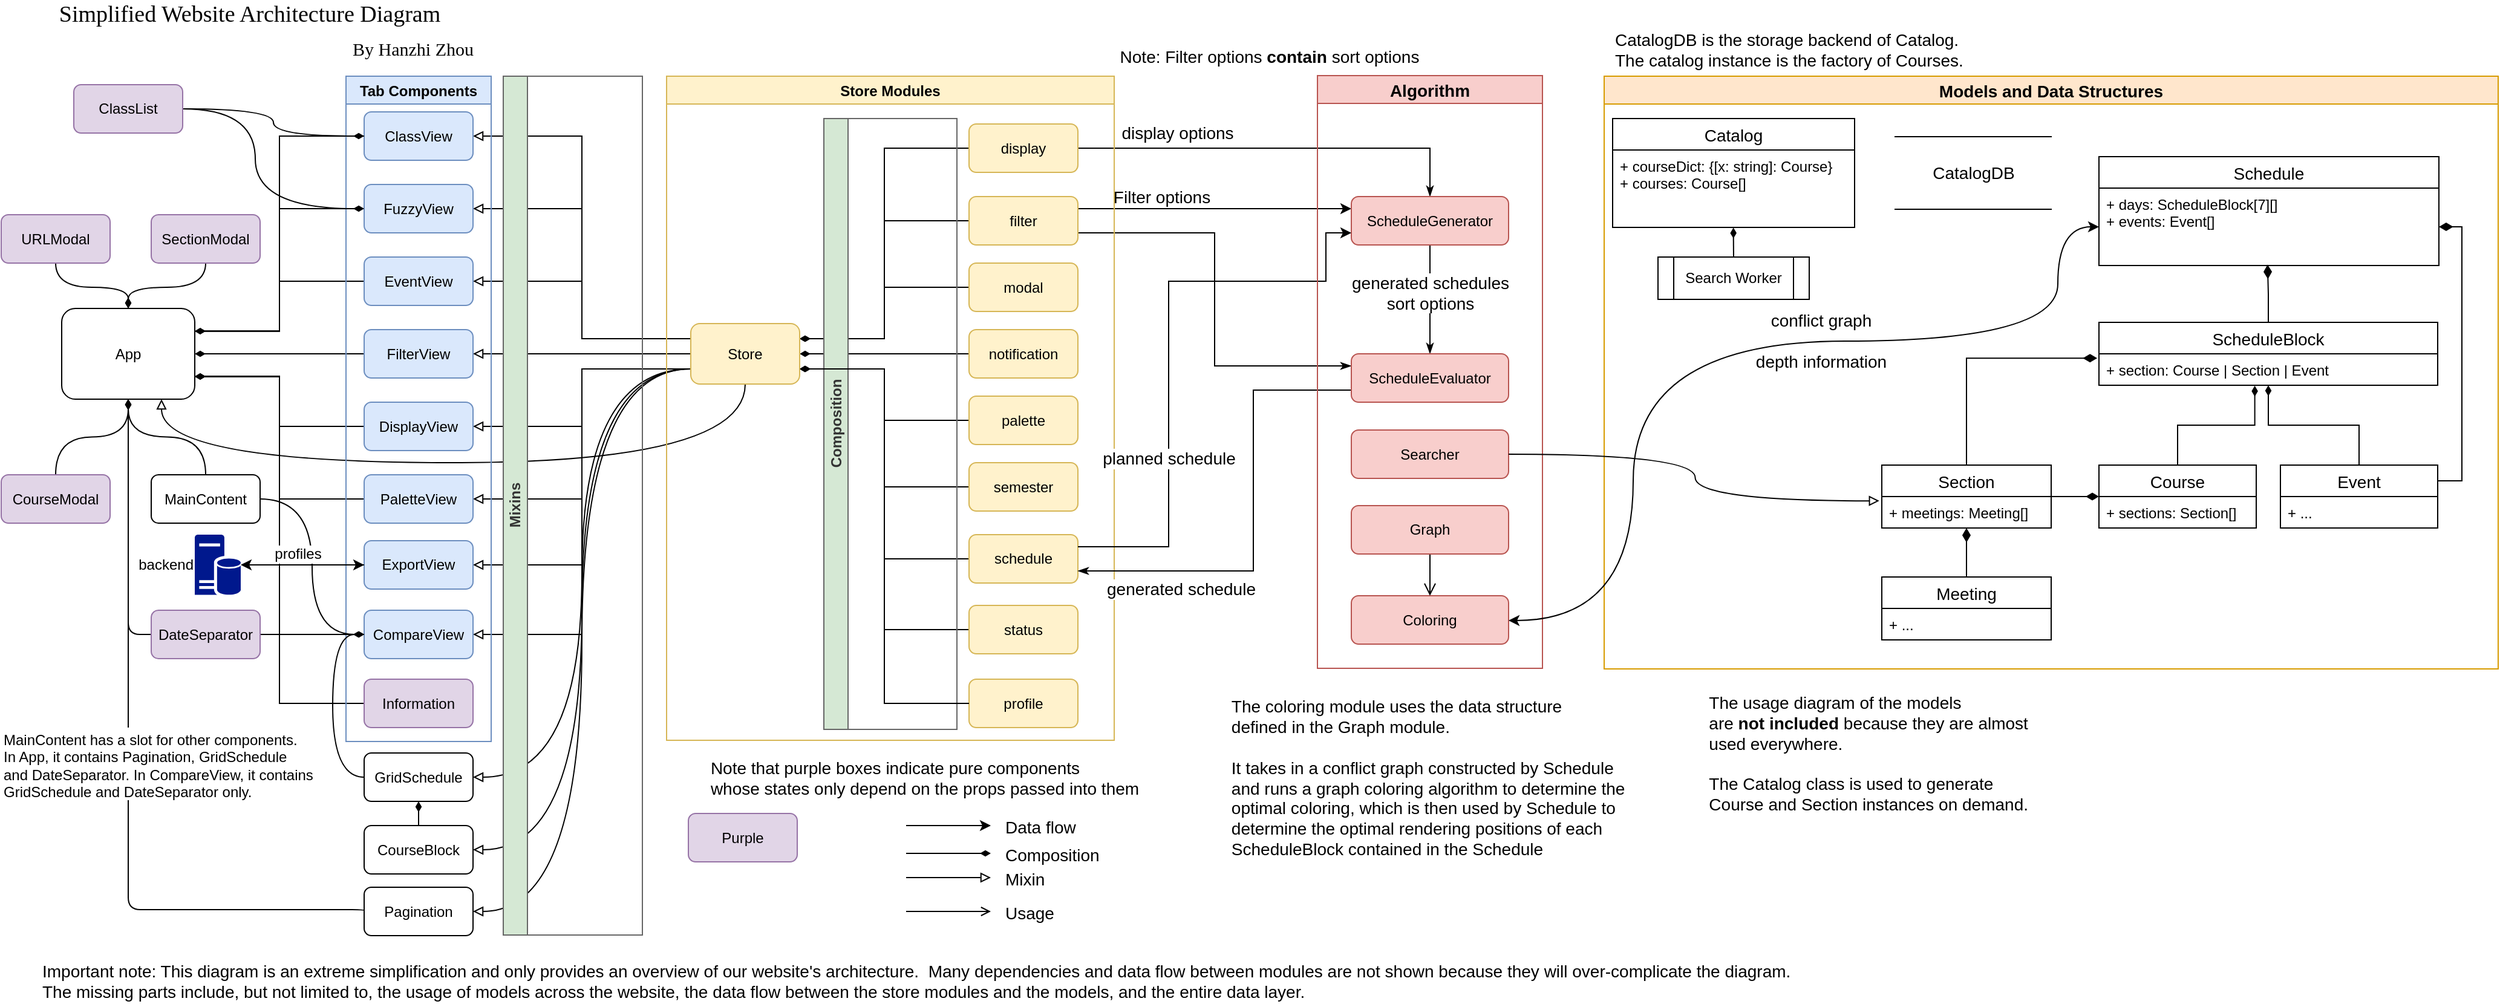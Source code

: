 <mxfile pages="1" version="11.2.1" type="github"><diagram id="ERyFU8kMDomWasQHlO6M" name="Page-1"><mxGraphModel dx="928" dy="563" grid="1" gridSize="10" guides="1" tooltips="1" connect="1" arrows="1" fold="1" page="1" pageScale="1" pageWidth="1100" pageHeight="850" math="0" shadow="0"><root><mxCell id="0"/><mxCell id="1" parent="0"/><mxCell id="Muoc5TNMA0XhnlQShsyw-18" style="edgeStyle=orthogonalEdgeStyle;rounded=1;orthogonalLoop=1;jettySize=auto;html=1;exitX=0;exitY=0.5;exitDx=0;exitDy=0;entryX=0.5;entryY=1;entryDx=0;entryDy=0;endArrow=diamondThin;endFill=1;" parent="1" source="nzDxdYiODuAXyzOCH1LF-58" target="nzDxdYiODuAXyzOCH1LF-39" edge="1"><mxGeometry relative="1" as="geometry"><Array as="points"><mxPoint x="306" y="760"/><mxPoint x="111" y="760"/></Array></mxGeometry></mxCell><mxCell id="nzDxdYiODuAXyzOCH1LF-1" style="edgeStyle=orthogonalEdgeStyle;rounded=0;orthogonalLoop=1;jettySize=auto;html=1;exitX=0;exitY=0.5;exitDx=0;exitDy=0;startArrow=none;startFill=0;endArrow=diamondThin;endFill=1;fontSize=14;entryX=1;entryY=0.75;entryDx=0;entryDy=0;" parent="1" source="nzDxdYiODuAXyzOCH1LF-52" target="nzDxdYiODuAXyzOCH1LF-20" edge="1"><mxGeometry relative="1" as="geometry"><mxPoint x="671" y="360.5" as="targetPoint"/></mxGeometry></mxCell><mxCell id="nzDxdYiODuAXyzOCH1LF-2" style="edgeStyle=orthogonalEdgeStyle;rounded=0;orthogonalLoop=1;jettySize=auto;html=1;exitX=1;exitY=0.25;exitDx=0;exitDy=0;entryX=0;entryY=0.5;entryDx=0;entryDy=0;endArrow=none;endFill=0;startArrow=diamondThin;startFill=1;" parent="1" source="nzDxdYiODuAXyzOCH1LF-20" target="nzDxdYiODuAXyzOCH1LF-31" edge="1"><mxGeometry relative="1" as="geometry"/></mxCell><mxCell id="nzDxdYiODuAXyzOCH1LF-3" style="edgeStyle=orthogonalEdgeStyle;rounded=0;orthogonalLoop=1;jettySize=auto;html=1;exitX=1;exitY=0.75;exitDx=0;exitDy=0;entryX=0;entryY=0.5;entryDx=0;entryDy=0;endArrow=none;endFill=0;startArrow=diamondThin;startFill=1;" parent="1" source="nzDxdYiODuAXyzOCH1LF-20" target="nzDxdYiODuAXyzOCH1LF-51" edge="1"><mxGeometry relative="1" as="geometry"/></mxCell><mxCell id="nzDxdYiODuAXyzOCH1LF-4" style="edgeStyle=orthogonalEdgeStyle;rounded=0;orthogonalLoop=1;jettySize=auto;html=1;exitX=1;exitY=0.75;exitDx=0;exitDy=0;entryX=0;entryY=0.5;entryDx=0;entryDy=0;endArrow=none;endFill=0;startArrow=diamondThin;startFill=1;" parent="1" source="nzDxdYiODuAXyzOCH1LF-20" target="nzDxdYiODuAXyzOCH1LF-32" edge="1"><mxGeometry relative="1" as="geometry"/></mxCell><mxCell id="nzDxdYiODuAXyzOCH1LF-5" style="edgeStyle=orthogonalEdgeStyle;rounded=0;orthogonalLoop=1;jettySize=auto;html=1;exitX=1;exitY=0.75;exitDx=0;exitDy=0;entryX=0;entryY=0.5;entryDx=0;entryDy=0;endArrow=none;endFill=0;startArrow=diamondThin;startFill=1;" parent="1" source="nzDxdYiODuAXyzOCH1LF-20" target="nzDxdYiODuAXyzOCH1LF-21" edge="1"><mxGeometry relative="1" as="geometry"/></mxCell><mxCell id="nzDxdYiODuAXyzOCH1LF-6" style="edgeStyle=orthogonalEdgeStyle;rounded=0;orthogonalLoop=1;jettySize=auto;html=1;exitX=1;exitY=0.25;exitDx=0;exitDy=0;entryX=0;entryY=0.5;entryDx=0;entryDy=0;endArrow=none;endFill=0;startArrow=diamondThin;startFill=1;" parent="1" source="nzDxdYiODuAXyzOCH1LF-20" target="nzDxdYiODuAXyzOCH1LF-28" edge="1"><mxGeometry relative="1" as="geometry"/></mxCell><mxCell id="nzDxdYiODuAXyzOCH1LF-7" style="edgeStyle=orthogonalEdgeStyle;rounded=0;orthogonalLoop=1;jettySize=auto;html=1;exitX=1;exitY=0.5;exitDx=0;exitDy=0;entryX=0;entryY=0.5;entryDx=0;entryDy=0;endArrow=none;endFill=0;startArrow=diamondThin;startFill=1;" parent="1" source="nzDxdYiODuAXyzOCH1LF-20" target="nzDxdYiODuAXyzOCH1LF-27" edge="1"><mxGeometry relative="1" as="geometry"/></mxCell><mxCell id="nzDxdYiODuAXyzOCH1LF-8" style="edgeStyle=orthogonalEdgeStyle;rounded=0;orthogonalLoop=1;jettySize=auto;html=1;exitX=1;exitY=0.25;exitDx=0;exitDy=0;entryX=0;entryY=0.5;entryDx=0;entryDy=0;endArrow=none;endFill=0;startArrow=diamondThin;startFill=1;" parent="1" source="nzDxdYiODuAXyzOCH1LF-20" target="nzDxdYiODuAXyzOCH1LF-26" edge="1"><mxGeometry relative="1" as="geometry"/></mxCell><mxCell id="nzDxdYiODuAXyzOCH1LF-9" style="edgeStyle=orthogonalEdgeStyle;rounded=0;orthogonalLoop=1;jettySize=auto;html=1;exitX=0;exitY=0.25;exitDx=0;exitDy=0;entryX=1;entryY=0.5;entryDx=0;entryDy=0;endArrow=block;endFill=0;startArrow=none;startFill=0;" parent="1" source="nzDxdYiODuAXyzOCH1LF-20" target="nzDxdYiODuAXyzOCH1LF-33" edge="1"><mxGeometry relative="1" as="geometry"/></mxCell><mxCell id="nzDxdYiODuAXyzOCH1LF-10" style="edgeStyle=orthogonalEdgeStyle;rounded=0;orthogonalLoop=1;jettySize=auto;html=1;exitX=0;exitY=0.5;exitDx=0;exitDy=0;entryX=1;entryY=0.5;entryDx=0;entryDy=0;endArrow=block;endFill=0;startArrow=none;startFill=0;" parent="1" source="nzDxdYiODuAXyzOCH1LF-20" target="nzDxdYiODuAXyzOCH1LF-41" edge="1"><mxGeometry relative="1" as="geometry"/></mxCell><mxCell id="nzDxdYiODuAXyzOCH1LF-11" style="edgeStyle=orthogonalEdgeStyle;rounded=0;orthogonalLoop=1;jettySize=auto;html=1;exitX=0;exitY=0.75;exitDx=0;exitDy=0;entryX=1;entryY=0.5;entryDx=0;entryDy=0;endArrow=block;endFill=0;startArrow=none;startFill=0;" parent="1" source="nzDxdYiODuAXyzOCH1LF-20" target="nzDxdYiODuAXyzOCH1LF-43" edge="1"><mxGeometry relative="1" as="geometry"/></mxCell><mxCell id="nzDxdYiODuAXyzOCH1LF-12" style="edgeStyle=orthogonalEdgeStyle;rounded=0;orthogonalLoop=1;jettySize=auto;html=1;exitX=0;exitY=0.75;exitDx=0;exitDy=0;entryX=1;entryY=0.5;entryDx=0;entryDy=0;endArrow=block;endFill=0;startArrow=none;startFill=0;" parent="1" source="nzDxdYiODuAXyzOCH1LF-20" target="nzDxdYiODuAXyzOCH1LF-45" edge="1"><mxGeometry relative="1" as="geometry"/></mxCell><mxCell id="nzDxdYiODuAXyzOCH1LF-13" style="edgeStyle=orthogonalEdgeStyle;rounded=0;orthogonalLoop=1;jettySize=auto;html=1;exitX=0;exitY=0.25;exitDx=0;exitDy=0;entryX=1;entryY=0.5;entryDx=0;entryDy=0;endArrow=block;endFill=0;startArrow=none;startFill=0;" parent="1" source="nzDxdYiODuAXyzOCH1LF-20" target="nzDxdYiODuAXyzOCH1LF-35" edge="1"><mxGeometry relative="1" as="geometry"/></mxCell><mxCell id="nzDxdYiODuAXyzOCH1LF-14" style="edgeStyle=orthogonalEdgeStyle;rounded=0;orthogonalLoop=1;jettySize=auto;html=1;exitX=0;exitY=0.25;exitDx=0;exitDy=0;entryX=1;entryY=0.5;entryDx=0;entryDy=0;endArrow=block;endFill=0;startArrow=none;startFill=0;" parent="1" source="nzDxdYiODuAXyzOCH1LF-20" target="nzDxdYiODuAXyzOCH1LF-37" edge="1"><mxGeometry relative="1" as="geometry"/></mxCell><mxCell id="nzDxdYiODuAXyzOCH1LF-15" style="edgeStyle=orthogonalEdgeStyle;curved=1;rounded=0;orthogonalLoop=1;jettySize=auto;html=1;exitX=0;exitY=0.75;exitDx=0;exitDy=0;startArrow=none;startFill=0;endArrow=block;endFill=0;entryX=1;entryY=0.5;entryDx=0;entryDy=0;" parent="1" source="nzDxdYiODuAXyzOCH1LF-20" target="nzDxdYiODuAXyzOCH1LF-60" edge="1"><mxGeometry relative="1" as="geometry"><mxPoint x="406" y="580.5" as="targetPoint"/></mxGeometry></mxCell><mxCell id="nzDxdYiODuAXyzOCH1LF-16" style="edgeStyle=orthogonalEdgeStyle;curved=1;rounded=0;orthogonalLoop=1;jettySize=auto;html=1;exitX=0;exitY=0.75;exitDx=0;exitDy=0;entryX=1;entryY=0.5;entryDx=0;entryDy=0;startArrow=none;startFill=0;endArrow=block;endFill=0;" parent="1" source="nzDxdYiODuAXyzOCH1LF-20" target="nzDxdYiODuAXyzOCH1LF-62" edge="1"><mxGeometry relative="1" as="geometry"><mxPoint x="398" y="640.5" as="targetPoint"/></mxGeometry></mxCell><mxCell id="nzDxdYiODuAXyzOCH1LF-17" style="edgeStyle=orthogonalEdgeStyle;curved=1;rounded=0;orthogonalLoop=1;jettySize=auto;html=1;exitX=0;exitY=0.75;exitDx=0;exitDy=0;entryX=1;entryY=0.5;entryDx=0;entryDy=0;startArrow=none;startFill=0;endArrow=block;endFill=0;" parent="1" source="nzDxdYiODuAXyzOCH1LF-20" target="nzDxdYiODuAXyzOCH1LF-58" edge="1"><mxGeometry relative="1" as="geometry"/></mxCell><mxCell id="nzDxdYiODuAXyzOCH1LF-18" style="edgeStyle=orthogonalEdgeStyle;curved=1;rounded=0;orthogonalLoop=1;jettySize=auto;html=1;exitX=0.5;exitY=1;exitDx=0;exitDy=0;entryX=0.75;entryY=1;entryDx=0;entryDy=0;startArrow=none;startFill=0;endArrow=block;endFill=0;" parent="1" source="nzDxdYiODuAXyzOCH1LF-20" target="nzDxdYiODuAXyzOCH1LF-39" edge="1"><mxGeometry relative="1" as="geometry"><Array as="points"><mxPoint x="621" y="390.5"/><mxPoint x="139" y="390.5"/></Array></mxGeometry></mxCell><mxCell id="nzDxdYiODuAXyzOCH1LF-19" style="edgeStyle=orthogonalEdgeStyle;rounded=0;orthogonalLoop=1;jettySize=auto;html=1;exitX=0;exitY=0.75;exitDx=0;exitDy=0;entryX=1;entryY=0.5;entryDx=0;entryDy=0;endArrow=block;endFill=0;" parent="1" source="nzDxdYiODuAXyzOCH1LF-20" target="nzDxdYiODuAXyzOCH1LF-49" edge="1"><mxGeometry relative="1" as="geometry"/></mxCell><mxCell id="Muoc5TNMA0XhnlQShsyw-12" style="edgeStyle=orthogonalEdgeStyle;rounded=0;orthogonalLoop=1;jettySize=auto;html=1;exitX=0;exitY=0.75;exitDx=0;exitDy=0;entryX=1;entryY=0.5;entryDx=0;entryDy=0;endArrow=block;endFill=0;" parent="1" source="nzDxdYiODuAXyzOCH1LF-20" target="Muoc5TNMA0XhnlQShsyw-10" edge="1"><mxGeometry relative="1" as="geometry"/></mxCell><mxCell id="nzDxdYiODuAXyzOCH1LF-20" value="Store" style="rounded=1;whiteSpace=wrap;html=1;fillColor=#fff2cc;strokeColor=#d6b656;" parent="1" vertex="1"><mxGeometry x="576" y="275.5" width="90" height="50" as="geometry"/></mxCell><mxCell id="nzDxdYiODuAXyzOCH1LF-21" value="palette" style="rounded=1;whiteSpace=wrap;html=1;fillColor=#fff2cc;strokeColor=#d6b656;" parent="1" vertex="1"><mxGeometry x="806" y="335.5" width="90" height="40" as="geometry"/></mxCell><mxCell id="nzDxdYiODuAXyzOCH1LF-22" style="edgeStyle=orthogonalEdgeStyle;rounded=0;orthogonalLoop=1;jettySize=auto;html=1;exitX=1;exitY=0.75;exitDx=0;exitDy=0;entryX=0;entryY=0.25;entryDx=0;entryDy=0;startArrow=none;startFill=0;endArrow=classicThin;endFill=1;fontSize=14;" parent="1" source="nzDxdYiODuAXyzOCH1LF-26" target="nzDxdYiODuAXyzOCH1LF-85" edge="1"><mxGeometry relative="1" as="geometry"/></mxCell><mxCell id="nzDxdYiODuAXyzOCH1LF-23" value="sort options" style="text;html=1;resizable=0;points=[];align=center;verticalAlign=middle;labelBackgroundColor=#ffffff;fontSize=14;" parent="nzDxdYiODuAXyzOCH1LF-22" vertex="1" connectable="0"><mxGeometry x="0.28" y="12" relative="1" as="geometry"><mxPoint x="-55" y="-134" as="offset"/></mxGeometry></mxCell><mxCell id="nzDxdYiODuAXyzOCH1LF-24" style="edgeStyle=orthogonalEdgeStyle;rounded=0;orthogonalLoop=1;jettySize=auto;html=1;exitX=1;exitY=0.25;exitDx=0;exitDy=0;entryX=0;entryY=0.25;entryDx=0;entryDy=0;" parent="1" source="nzDxdYiODuAXyzOCH1LF-26" target="nzDxdYiODuAXyzOCH1LF-71" edge="1"><mxGeometry relative="1" as="geometry"><Array as="points"><mxPoint x="1081" y="180.5"/><mxPoint x="1081" y="180.5"/></Array></mxGeometry></mxCell><mxCell id="nzDxdYiODuAXyzOCH1LF-25" value="Filter options" style="text;html=1;resizable=0;points=[];align=center;verticalAlign=middle;labelBackgroundColor=#ffffff;fontSize=14;" parent="nzDxdYiODuAXyzOCH1LF-24" vertex="1" connectable="0"><mxGeometry x="-0.214" relative="1" as="geometry"><mxPoint x="-20" y="-10" as="offset"/></mxGeometry></mxCell><mxCell id="nzDxdYiODuAXyzOCH1LF-26" value="filter" style="rounded=1;whiteSpace=wrap;html=1;fillColor=#fff2cc;strokeColor=#d6b656;" parent="1" vertex="1"><mxGeometry x="806" y="170.5" width="90" height="40" as="geometry"/></mxCell><mxCell id="nzDxdYiODuAXyzOCH1LF-27" value="notification" style="rounded=1;whiteSpace=wrap;html=1;fillColor=#fff2cc;strokeColor=#d6b656;" parent="1" vertex="1"><mxGeometry x="806" y="280.5" width="90" height="40" as="geometry"/></mxCell><mxCell id="nzDxdYiODuAXyzOCH1LF-28" value="modal" style="rounded=1;whiteSpace=wrap;html=1;fillColor=#fff2cc;strokeColor=#d6b656;" parent="1" vertex="1"><mxGeometry x="806" y="225.5" width="90" height="40" as="geometry"/></mxCell><mxCell id="nzDxdYiODuAXyzOCH1LF-29" style="edgeStyle=orthogonalEdgeStyle;rounded=0;orthogonalLoop=1;jettySize=auto;html=1;entryX=0.5;entryY=0;entryDx=0;entryDy=0;startArrow=none;startFill=0;endArrow=classicThin;endFill=1;fontSize=15;" parent="1" source="nzDxdYiODuAXyzOCH1LF-31" target="nzDxdYiODuAXyzOCH1LF-71" edge="1"><mxGeometry relative="1" as="geometry"/></mxCell><mxCell id="nzDxdYiODuAXyzOCH1LF-30" value="display options" style="text;html=1;resizable=0;points=[];align=center;verticalAlign=middle;labelBackgroundColor=#ffffff;fontSize=14;" parent="nzDxdYiODuAXyzOCH1LF-29" vertex="1" connectable="0"><mxGeometry x="0.137" y="1" relative="1" as="geometry"><mxPoint x="-106" y="-11.5" as="offset"/></mxGeometry></mxCell><mxCell id="nzDxdYiODuAXyzOCH1LF-31" value="display" style="rounded=1;whiteSpace=wrap;html=1;fillColor=#fff2cc;strokeColor=#d6b656;" parent="1" vertex="1"><mxGeometry x="806" y="110.5" width="90" height="40" as="geometry"/></mxCell><mxCell id="nzDxdYiODuAXyzOCH1LF-32" value="semester" style="rounded=1;whiteSpace=wrap;html=1;fillColor=#fff2cc;strokeColor=#d6b656;" parent="1" vertex="1"><mxGeometry x="806" y="390.5" width="90" height="40" as="geometry"/></mxCell><mxCell id="nzDxdYiODuAXyzOCH1LF-33" value="ClassView" style="rounded=1;whiteSpace=wrap;html=1;fillColor=#dae8fc;strokeColor=#6c8ebf;" parent="1" vertex="1"><mxGeometry x="306" y="100.5" width="90" height="40" as="geometry"/></mxCell><mxCell id="nzDxdYiODuAXyzOCH1LF-34" style="edgeStyle=orthogonalEdgeStyle;rounded=0;orthogonalLoop=1;jettySize=auto;html=1;exitX=0;exitY=0.5;exitDx=0;exitDy=0;entryX=1;entryY=0.25;entryDx=0;entryDy=0;endArrow=diamondThin;endFill=1;" parent="1" source="nzDxdYiODuAXyzOCH1LF-35" target="nzDxdYiODuAXyzOCH1LF-39" edge="1"><mxGeometry relative="1" as="geometry"/></mxCell><mxCell id="nzDxdYiODuAXyzOCH1LF-35" value="FuzzyView" style="rounded=1;whiteSpace=wrap;html=1;fillColor=#dae8fc;strokeColor=#6c8ebf;" parent="1" vertex="1"><mxGeometry x="306" y="160.5" width="90" height="40" as="geometry"/></mxCell><mxCell id="nzDxdYiODuAXyzOCH1LF-36" style="edgeStyle=orthogonalEdgeStyle;rounded=0;orthogonalLoop=1;jettySize=auto;html=1;exitX=0;exitY=0.5;exitDx=0;exitDy=0;entryX=1;entryY=0.25;entryDx=0;entryDy=0;endArrow=diamondThin;endFill=1;" parent="1" source="nzDxdYiODuAXyzOCH1LF-37" target="nzDxdYiODuAXyzOCH1LF-39" edge="1"><mxGeometry relative="1" as="geometry"/></mxCell><mxCell id="nzDxdYiODuAXyzOCH1LF-37" value="EventView" style="rounded=1;whiteSpace=wrap;html=1;fillColor=#dae8fc;strokeColor=#6c8ebf;" parent="1" vertex="1"><mxGeometry x="306" y="220.5" width="90" height="40" as="geometry"/></mxCell><mxCell id="nzDxdYiODuAXyzOCH1LF-38" style="edgeStyle=orthogonalEdgeStyle;rounded=0;orthogonalLoop=1;jettySize=auto;html=1;exitX=1;exitY=0.25;exitDx=0;exitDy=0;entryX=0;entryY=0.5;entryDx=0;entryDy=0;endArrow=none;endFill=0;startArrow=diamondThin;startFill=1;" parent="1" source="nzDxdYiODuAXyzOCH1LF-39" target="nzDxdYiODuAXyzOCH1LF-33" edge="1"><mxGeometry relative="1" as="geometry"><Array as="points"><mxPoint x="236" y="281.5"/><mxPoint x="236" y="120.5"/></Array></mxGeometry></mxCell><mxCell id="nzDxdYiODuAXyzOCH1LF-39" value="App" style="rounded=1;whiteSpace=wrap;html=1;" parent="1" vertex="1"><mxGeometry x="56" y="263" width="110" height="75" as="geometry"/></mxCell><mxCell id="nzDxdYiODuAXyzOCH1LF-40" style="edgeStyle=orthogonalEdgeStyle;rounded=0;orthogonalLoop=1;jettySize=auto;html=1;exitX=0;exitY=0.5;exitDx=0;exitDy=0;entryX=1;entryY=0.5;entryDx=0;entryDy=0;endArrow=diamondThin;endFill=1;" parent="1" source="nzDxdYiODuAXyzOCH1LF-41" target="nzDxdYiODuAXyzOCH1LF-39" edge="1"><mxGeometry relative="1" as="geometry"/></mxCell><mxCell id="nzDxdYiODuAXyzOCH1LF-41" value="FilterView" style="rounded=1;whiteSpace=wrap;html=1;fillColor=#dae8fc;strokeColor=#6c8ebf;" parent="1" vertex="1"><mxGeometry x="306" y="280.5" width="90" height="40" as="geometry"/></mxCell><mxCell id="nzDxdYiODuAXyzOCH1LF-42" style="edgeStyle=orthogonalEdgeStyle;rounded=0;orthogonalLoop=1;jettySize=auto;html=1;exitX=0;exitY=0.5;exitDx=0;exitDy=0;entryX=1;entryY=0.75;entryDx=0;entryDy=0;endArrow=diamondThin;endFill=1;" parent="1" source="nzDxdYiODuAXyzOCH1LF-43" target="nzDxdYiODuAXyzOCH1LF-39" edge="1"><mxGeometry relative="1" as="geometry"/></mxCell><mxCell id="nzDxdYiODuAXyzOCH1LF-43" value="DisplayView" style="rounded=1;whiteSpace=wrap;html=1;fillColor=#dae8fc;strokeColor=#6c8ebf;" parent="1" vertex="1"><mxGeometry x="306" y="340.5" width="90" height="40" as="geometry"/></mxCell><mxCell id="nzDxdYiODuAXyzOCH1LF-44" style="edgeStyle=orthogonalEdgeStyle;rounded=0;orthogonalLoop=1;jettySize=auto;html=1;exitX=0;exitY=0.5;exitDx=0;exitDy=0;endArrow=diamondThin;endFill=1;entryX=1;entryY=0.75;entryDx=0;entryDy=0;" parent="1" source="nzDxdYiODuAXyzOCH1LF-45" target="nzDxdYiODuAXyzOCH1LF-39" edge="1"><mxGeometry relative="1" as="geometry"><mxPoint x="176" y="370.5" as="targetPoint"/></mxGeometry></mxCell><mxCell id="nzDxdYiODuAXyzOCH1LF-45" value="PaletteView" style="rounded=1;whiteSpace=wrap;html=1;fillColor=#dae8fc;strokeColor=#6c8ebf;" parent="1" vertex="1"><mxGeometry x="306" y="400.5" width="90" height="40" as="geometry"/></mxCell><mxCell id="nzDxdYiODuAXyzOCH1LF-46" style="edgeStyle=orthogonalEdgeStyle;rounded=0;orthogonalLoop=1;jettySize=auto;html=1;exitX=0;exitY=0.5;exitDx=0;exitDy=0;entryX=1;entryY=0.75;entryDx=0;entryDy=0;endArrow=diamondThin;endFill=1;" parent="1" source="nzDxdYiODuAXyzOCH1LF-48" target="nzDxdYiODuAXyzOCH1LF-39" edge="1"><mxGeometry relative="1" as="geometry"/></mxCell><mxCell id="nzDxdYiODuAXyzOCH1LF-47" value="Tab Components" style="swimlane;startSize=23;fillColor=#dae8fc;strokeColor=#6c8ebf;" parent="1" vertex="1"><mxGeometry x="291" y="71" width="120" height="550" as="geometry"/></mxCell><mxCell id="nzDxdYiODuAXyzOCH1LF-48" value="Information" style="rounded=1;whiteSpace=wrap;html=1;fillColor=#e1d5e7;strokeColor=#9673a6;gradientDirection=east;" parent="nzDxdYiODuAXyzOCH1LF-47" vertex="1"><mxGeometry x="15" y="498.5" width="90" height="40" as="geometry"/></mxCell><mxCell id="nzDxdYiODuAXyzOCH1LF-49" value="ExportView" style="rounded=1;whiteSpace=wrap;html=1;fillColor=#dae8fc;strokeColor=#6c8ebf;" parent="nzDxdYiODuAXyzOCH1LF-47" vertex="1"><mxGeometry x="15" y="384" width="90" height="40" as="geometry"/></mxCell><mxCell id="Muoc5TNMA0XhnlQShsyw-10" value="CompareView" style="rounded=1;whiteSpace=wrap;html=1;fillColor=#dae8fc;strokeColor=#6c8ebf;" parent="nzDxdYiODuAXyzOCH1LF-47" vertex="1"><mxGeometry x="15" y="441.5" width="90" height="40" as="geometry"/></mxCell><mxCell id="nzDxdYiODuAXyzOCH1LF-50" value="Store Modules" style="swimlane;startSize=23;fillColor=#fff2cc;strokeColor=#d6b656;" parent="1" vertex="1"><mxGeometry x="556" y="71" width="370" height="549" as="geometry"/></mxCell><mxCell id="nzDxdYiODuAXyzOCH1LF-51" value="status" style="rounded=1;whiteSpace=wrap;html=1;fillColor=#fff2cc;strokeColor=#d6b656;" parent="nzDxdYiODuAXyzOCH1LF-50" vertex="1"><mxGeometry x="250" y="437.5" width="90" height="40" as="geometry"/></mxCell><mxCell id="nzDxdYiODuAXyzOCH1LF-52" value="schedule" style="rounded=1;whiteSpace=wrap;html=1;fillColor=#fff2cc;strokeColor=#d6b656;" parent="nzDxdYiODuAXyzOCH1LF-50" vertex="1"><mxGeometry x="250" y="379" width="90" height="40" as="geometry"/></mxCell><mxCell id="nzDxdYiODuAXyzOCH1LF-53" value="Composition" style="swimlane;html=1;horizontal=0;startSize=20;fillColor=#D5E8D4;strokeColor=#666666;fontColor=#333333;container=0;shadow=0;glass=0;noLabel=0;" parent="nzDxdYiODuAXyzOCH1LF-50" vertex="1"><mxGeometry x="130" y="35" width="110" height="505" as="geometry"/></mxCell><mxCell id="Muoc5TNMA0XhnlQShsyw-3" value="profile" style="rounded=1;whiteSpace=wrap;html=1;fillColor=#fff2cc;strokeColor=#d6b656;" parent="nzDxdYiODuAXyzOCH1LF-50" vertex="1"><mxGeometry x="250" y="498.5" width="90" height="40" as="geometry"/></mxCell><mxCell id="nzDxdYiODuAXyzOCH1LF-54" value="Mixins" style="swimlane;html=1;horizontal=0;startSize=20;fillColor=#D5E8D4;strokeColor=#666666;fontColor=#333333;container=0;shadow=0;glass=0;noLabel=0;" parent="1" vertex="1"><mxGeometry x="421" y="71" width="115" height="710" as="geometry"/></mxCell><mxCell id="nzDxdYiODuAXyzOCH1LF-55" style="rounded=0;orthogonalLoop=1;jettySize=auto;html=1;entryX=0;entryY=0.5;entryDx=0;entryDy=0;startArrow=none;startFill=0;endArrow=diamondThin;endFill=1;edgeStyle=orthogonalEdgeStyle;curved=1;" parent="1" source="nzDxdYiODuAXyzOCH1LF-56" target="nzDxdYiODuAXyzOCH1LF-33" edge="1"><mxGeometry relative="1" as="geometry"><Array as="points"><mxPoint x="231" y="98.5"/><mxPoint x="231" y="120.5"/></Array></mxGeometry></mxCell><mxCell id="nzDxdYiODuAXyzOCH1LF-125" style="edgeStyle=orthogonalEdgeStyle;rounded=0;orthogonalLoop=1;jettySize=auto;html=1;exitX=1;exitY=0.5;exitDx=0;exitDy=0;entryX=0;entryY=0.5;entryDx=0;entryDy=0;curved=1;endArrow=diamondThin;endFill=1;" parent="1" source="nzDxdYiODuAXyzOCH1LF-56" target="nzDxdYiODuAXyzOCH1LF-35" edge="1"><mxGeometry relative="1" as="geometry"><Array as="points"><mxPoint x="216" y="98.5"/><mxPoint x="216" y="180.5"/></Array></mxGeometry></mxCell><mxCell id="nzDxdYiODuAXyzOCH1LF-56" value="ClassList" style="rounded=1;whiteSpace=wrap;html=1;shadow=0;glass=0;fillColor=#e1d5e7;strokeColor=#9673a6;" parent="1" vertex="1"><mxGeometry x="66" y="78" width="90" height="40" as="geometry"/></mxCell><mxCell id="nzDxdYiODuAXyzOCH1LF-58" value="Pagination" style="rounded=1;whiteSpace=wrap;html=1;" parent="1" vertex="1"><mxGeometry x="306" y="741.5" width="90" height="40" as="geometry"/></mxCell><mxCell id="nHiB1nygXGf1CDyIcivE-1" style="edgeStyle=orthogonalEdgeStyle;rounded=0;orthogonalLoop=1;jettySize=auto;html=1;exitX=0;exitY=0.5;exitDx=0;exitDy=0;entryX=0;entryY=0.5;entryDx=0;entryDy=0;curved=1;endArrow=diamondThin;endFill=1;" parent="1" source="nzDxdYiODuAXyzOCH1LF-60" target="Muoc5TNMA0XhnlQShsyw-10" edge="1"><mxGeometry relative="1" as="geometry"><Array as="points"><mxPoint x="280" y="650"/><mxPoint x="280" y="533"/></Array></mxGeometry></mxCell><mxCell id="nzDxdYiODuAXyzOCH1LF-60" value="GridSchedule" style="rounded=1;whiteSpace=wrap;html=1;" parent="1" vertex="1"><mxGeometry x="306" y="630.5" width="90" height="40" as="geometry"/></mxCell><mxCell id="nzDxdYiODuAXyzOCH1LF-61" style="edgeStyle=orthogonalEdgeStyle;curved=1;rounded=0;orthogonalLoop=1;jettySize=auto;html=1;exitX=0.5;exitY=0;exitDx=0;exitDy=0;entryX=0.5;entryY=1;entryDx=0;entryDy=0;startArrow=none;startFill=0;endArrow=diamondThin;endFill=1;" parent="1" source="nzDxdYiODuAXyzOCH1LF-62" target="nzDxdYiODuAXyzOCH1LF-60" edge="1"><mxGeometry relative="1" as="geometry"/></mxCell><mxCell id="nzDxdYiODuAXyzOCH1LF-62" value="CourseBlock" style="rounded=1;whiteSpace=wrap;html=1;" parent="1" vertex="1"><mxGeometry x="306" y="690.5" width="90" height="40" as="geometry"/></mxCell><mxCell id="nzDxdYiODuAXyzOCH1LF-63" value="" style="edgeStyle=orthogonalEdgeStyle;curved=1;rounded=0;orthogonalLoop=1;jettySize=auto;html=1;startArrow=none;startFill=0;endArrow=diamondThin;endFill=1;" parent="1" source="nzDxdYiODuAXyzOCH1LF-64" target="nzDxdYiODuAXyzOCH1LF-39" edge="1"><mxGeometry relative="1" as="geometry"/></mxCell><mxCell id="nzDxdYiODuAXyzOCH1LF-64" value="CourseModal" style="rounded=1;whiteSpace=wrap;html=1;fillColor=#e1d5e7;strokeColor=#9673a6;" parent="1" vertex="1"><mxGeometry x="6" y="400.5" width="90" height="40" as="geometry"/></mxCell><mxCell id="nzDxdYiODuAXyzOCH1LF-65" value="" style="edgeStyle=orthogonalEdgeStyle;curved=1;rounded=0;orthogonalLoop=1;jettySize=auto;html=1;startArrow=none;startFill=0;endArrow=diamondThin;endFill=1;" parent="1" source="nzDxdYiODuAXyzOCH1LF-66" target="nzDxdYiODuAXyzOCH1LF-39" edge="1"><mxGeometry relative="1" as="geometry"/></mxCell><mxCell id="nzDxdYiODuAXyzOCH1LF-66" value="SectionModal" style="rounded=1;whiteSpace=wrap;html=1;fillColor=#e1d5e7;strokeColor=#9673a6;" parent="1" vertex="1"><mxGeometry x="130" y="185.5" width="90" height="40" as="geometry"/></mxCell><mxCell id="nzDxdYiODuAXyzOCH1LF-67" value="Purple" style="rounded=1;whiteSpace=wrap;html=1;fillColor=#e1d5e7;strokeColor=#9673a6;" parent="1" vertex="1"><mxGeometry x="574" y="680.5" width="90" height="40" as="geometry"/></mxCell><mxCell id="nzDxdYiODuAXyzOCH1LF-68" value="&lt;div style=&quot;text-align: left; font-size: 14px;&quot;&gt;&lt;span style=&quot;font-size: 14px;&quot;&gt;Note that purple boxes indicate pure components&amp;nbsp;&lt;/span&gt;&lt;/div&gt;&lt;div style=&quot;text-align: left; font-size: 14px;&quot;&gt;&lt;span style=&quot;font-size: 14px;&quot;&gt;whose states only depend on the props passed into them&lt;/span&gt;&lt;/div&gt;" style="text;html=1;resizable=0;autosize=1;align=center;verticalAlign=middle;points=[];fillColor=none;strokeColor=none;rounded=0;shadow=0;glass=0;fontSize=14;" parent="1" vertex="1"><mxGeometry x="574" y="630.5" width="390" height="40" as="geometry"/></mxCell><mxCell id="nzDxdYiODuAXyzOCH1LF-69" style="edgeStyle=orthogonalEdgeStyle;curved=1;rounded=0;orthogonalLoop=1;jettySize=auto;html=1;entryX=0.5;entryY=0;entryDx=0;entryDy=0;startArrow=none;startFill=0;endArrow=classicThin;endFill=1;fontSize=14;" parent="1" source="nzDxdYiODuAXyzOCH1LF-71" target="nzDxdYiODuAXyzOCH1LF-85" edge="1"><mxGeometry relative="1" as="geometry"/></mxCell><mxCell id="nzDxdYiODuAXyzOCH1LF-70" value="generated schedules&lt;br&gt;sort options&lt;br&gt;" style="text;html=1;resizable=0;points=[];align=center;verticalAlign=middle;labelBackgroundColor=#ffffff;fontSize=14;" parent="nzDxdYiODuAXyzOCH1LF-69" vertex="1" connectable="0"><mxGeometry x="-0.289" relative="1" as="geometry"><mxPoint y="7" as="offset"/></mxGeometry></mxCell><mxCell id="nzDxdYiODuAXyzOCH1LF-71" value="ScheduleGenerator" style="rounded=1;whiteSpace=wrap;html=1;fillColor=#f8cecc;strokeColor=#b85450;" parent="1" vertex="1"><mxGeometry x="1122" y="170.5" width="130" height="40" as="geometry"/></mxCell><mxCell id="nzDxdYiODuAXyzOCH1LF-72" style="edgeStyle=orthogonalEdgeStyle;rounded=0;orthogonalLoop=1;jettySize=auto;html=1;exitX=0;exitY=0.75;exitDx=0;exitDy=0;entryX=1;entryY=0.75;entryDx=0;entryDy=0;startArrow=none;startFill=0;endArrow=classicThin;endFill=1;fontSize=14;" parent="1" source="nzDxdYiODuAXyzOCH1LF-85" target="nzDxdYiODuAXyzOCH1LF-52" edge="1"><mxGeometry relative="1" as="geometry"><Array as="points"><mxPoint x="1041" y="330.5"/><mxPoint x="1041" y="479.5"/></Array></mxGeometry></mxCell><mxCell id="nzDxdYiODuAXyzOCH1LF-73" value="generated schedule" style="text;html=1;resizable=0;points=[];align=center;verticalAlign=middle;labelBackgroundColor=#ffffff;fontSize=14;direction=south;" parent="nzDxdYiODuAXyzOCH1LF-72" vertex="1" connectable="0"><mxGeometry x="-0.088" y="-69" relative="1" as="geometry"><mxPoint x="9" y="74.5" as="offset"/></mxGeometry></mxCell><mxCell id="nzDxdYiODuAXyzOCH1LF-74" value="Note: Filter options &lt;b&gt;contain&lt;/b&gt; sort options" style="text;html=1;resizable=0;autosize=1;align=center;verticalAlign=middle;points=[];fillColor=none;strokeColor=none;rounded=0;shadow=0;glass=0;fontSize=14;" parent="1" vertex="1"><mxGeometry x="924" y="44.5" width="260" height="20" as="geometry"/></mxCell><mxCell id="nzDxdYiODuAXyzOCH1LF-75" style="edgeStyle=orthogonalEdgeStyle;rounded=0;orthogonalLoop=1;jettySize=auto;html=1;exitX=1;exitY=0.25;exitDx=0;exitDy=0;entryX=0;entryY=0.75;entryDx=0;entryDy=0;" parent="1" source="nzDxdYiODuAXyzOCH1LF-52" target="nzDxdYiODuAXyzOCH1LF-71" edge="1"><mxGeometry relative="1" as="geometry"><Array as="points"><mxPoint x="971" y="459.5"/><mxPoint x="971" y="240.5"/><mxPoint x="1101" y="240.5"/><mxPoint x="1101" y="200.5"/></Array></mxGeometry></mxCell><mxCell id="nzDxdYiODuAXyzOCH1LF-76" value="&lt;span style=&quot;font-size: 14px;&quot;&gt;planned schedule&lt;/span&gt;" style="text;html=1;resizable=0;points=[];align=center;verticalAlign=middle;labelBackgroundColor=#ffffff;fontSize=14;" parent="nzDxdYiODuAXyzOCH1LF-75" vertex="1" connectable="0"><mxGeometry x="-0.316" relative="1" as="geometry"><mxPoint y="18" as="offset"/></mxGeometry></mxCell><mxCell id="nzDxdYiODuAXyzOCH1LF-77" value="" style="edgeStyle=orthogonalEdgeStyle;rounded=0;orthogonalLoop=1;jettySize=auto;html=1;fontSize=14;" parent="1" edge="1"><mxGeometry relative="1" as="geometry"><mxPoint x="754" y="690.5" as="sourcePoint"/><mxPoint x="824" y="690.5" as="targetPoint"/></mxGeometry></mxCell><mxCell id="nzDxdYiODuAXyzOCH1LF-78" value="Data flow" style="text;html=1;resizable=0;points=[];autosize=1;align=left;verticalAlign=top;spacingTop=-4;fontSize=14;" parent="1" vertex="1"><mxGeometry x="834" y="680.5" width="70" height="20" as="geometry"/></mxCell><mxCell id="nzDxdYiODuAXyzOCH1LF-79" value="" style="edgeStyle=orthogonalEdgeStyle;rounded=0;orthogonalLoop=1;jettySize=auto;html=1;fontSize=14;endArrow=diamondThin;endFill=1;" parent="1" edge="1"><mxGeometry relative="1" as="geometry"><mxPoint x="754" y="713.5" as="sourcePoint"/><mxPoint x="824" y="713.5" as="targetPoint"/></mxGeometry></mxCell><mxCell id="nzDxdYiODuAXyzOCH1LF-80" value="Composition" style="text;html=1;resizable=0;points=[];autosize=1;align=left;verticalAlign=top;spacingTop=-4;fontSize=14;" parent="1" vertex="1"><mxGeometry x="834" y="703.5" width="90" height="20" as="geometry"/></mxCell><mxCell id="nzDxdYiODuAXyzOCH1LF-81" value="" style="edgeStyle=orthogonalEdgeStyle;rounded=0;orthogonalLoop=1;jettySize=auto;html=1;fontSize=14;endArrow=block;endFill=0;" parent="1" edge="1"><mxGeometry relative="1" as="geometry"><mxPoint x="754" y="733.5" as="sourcePoint"/><mxPoint x="824" y="733.5" as="targetPoint"/></mxGeometry></mxCell><mxCell id="nzDxdYiODuAXyzOCH1LF-82" value="Mixin" style="text;html=1;resizable=0;points=[];autosize=1;align=left;verticalAlign=top;spacingTop=-4;fontSize=14;" parent="1" vertex="1"><mxGeometry x="834" y="723.5" width="50" height="20" as="geometry"/></mxCell><mxCell id="nzDxdYiODuAXyzOCH1LF-83" value="Algorithm" style="swimlane;fontSize=14;fillColor=#f8cecc;strokeColor=#b85450;" parent="1" vertex="1"><mxGeometry x="1094" y="70.5" width="186" height="490" as="geometry"/></mxCell><mxCell id="nzDxdYiODuAXyzOCH1LF-84" value="Coloring" style="rounded=1;whiteSpace=wrap;html=1;fillColor=#f8cecc;strokeColor=#b85450;" parent="nzDxdYiODuAXyzOCH1LF-83" vertex="1"><mxGeometry x="28" y="430" width="130" height="40" as="geometry"/></mxCell><mxCell id="nzDxdYiODuAXyzOCH1LF-85" value="ScheduleEvaluator" style="rounded=1;whiteSpace=wrap;html=1;fillColor=#f8cecc;strokeColor=#b85450;" parent="nzDxdYiODuAXyzOCH1LF-83" vertex="1"><mxGeometry x="28" y="230" width="130" height="40" as="geometry"/></mxCell><mxCell id="nzDxdYiODuAXyzOCH1LF-86" value="" style="edgeStyle=orthogonalEdgeStyle;curved=1;rounded=0;orthogonalLoop=1;jettySize=auto;html=1;endArrow=open;endFill=0;endSize=8;fontSize=14;" parent="nzDxdYiODuAXyzOCH1LF-83" source="nzDxdYiODuAXyzOCH1LF-87" target="nzDxdYiODuAXyzOCH1LF-84" edge="1"><mxGeometry relative="1" as="geometry"/></mxCell><mxCell id="nzDxdYiODuAXyzOCH1LF-87" value="Graph" style="rounded=1;whiteSpace=wrap;html=1;fillColor=#f8cecc;strokeColor=#b85450;" parent="nzDxdYiODuAXyzOCH1LF-83" vertex="1"><mxGeometry x="28" y="355.5" width="130" height="40" as="geometry"/></mxCell><mxCell id="Muoc5TNMA0XhnlQShsyw-21" value="Searcher" style="rounded=1;whiteSpace=wrap;html=1;fillColor=#f8cecc;strokeColor=#b85450;" parent="nzDxdYiODuAXyzOCH1LF-83" vertex="1"><mxGeometry x="28" y="293" width="130" height="40" as="geometry"/></mxCell><mxCell id="nHiB1nygXGf1CDyIcivE-8" style="edgeStyle=orthogonalEdgeStyle;rounded=0;orthogonalLoop=1;jettySize=auto;html=1;exitX=0.5;exitY=0;exitDx=0;exitDy=0;entryX=0.46;entryY=1.016;entryDx=0;entryDy=0;entryPerimeter=0;endArrow=diamondThin;endFill=1;fontSize=14;" parent="1" source="nzDxdYiODuAXyzOCH1LF-89" target="nzDxdYiODuAXyzOCH1LF-102" edge="1"><mxGeometry relative="1" as="geometry"/></mxCell><mxCell id="nzDxdYiODuAXyzOCH1LF-89" value="Course" style="swimlane;fontStyle=0;childLayout=stackLayout;horizontal=1;startSize=26;fillColor=none;horizontalStack=0;resizeParent=1;resizeParentMax=0;resizeLast=0;collapsible=1;marginBottom=0;fontSize=14;" parent="1" vertex="1"><mxGeometry x="1740" y="392.5" width="130" height="52" as="geometry"/></mxCell><mxCell id="nzDxdYiODuAXyzOCH1LF-90" value="+ sections: Section[] " style="text;strokeColor=none;fillColor=none;align=left;verticalAlign=top;spacingLeft=4;spacingRight=4;overflow=hidden;rotatable=0;points=[[0,0.5],[1,0.5]];portConstraint=eastwest;" parent="nzDxdYiODuAXyzOCH1LF-89" vertex="1"><mxGeometry y="26" width="130" height="26" as="geometry"/></mxCell><mxCell id="nzDxdYiODuAXyzOCH1LF-91" value="" style="edgeStyle=orthogonalEdgeStyle;rounded=0;orthogonalLoop=1;jettySize=auto;html=1;endArrow=diamondThin;endFill=1;fontSize=14;endSize=8;" parent="1" source="nzDxdYiODuAXyzOCH1LF-93" target="nzDxdYiODuAXyzOCH1LF-89" edge="1"><mxGeometry relative="1" as="geometry"/></mxCell><mxCell id="nzDxdYiODuAXyzOCH1LF-92" style="edgeStyle=orthogonalEdgeStyle;rounded=0;orthogonalLoop=1;jettySize=auto;html=1;exitX=0.5;exitY=0;exitDx=0;exitDy=0;entryX=-0.005;entryY=0.139;entryDx=0;entryDy=0;endArrow=diamondThin;endFill=1;fontSize=14;endSize=9;entryPerimeter=0;" parent="1" source="nzDxdYiODuAXyzOCH1LF-93" target="nzDxdYiODuAXyzOCH1LF-102" edge="1"><mxGeometry relative="1" as="geometry"/></mxCell><mxCell id="nzDxdYiODuAXyzOCH1LF-93" value="Section" style="swimlane;fontStyle=0;childLayout=stackLayout;horizontal=1;startSize=26;fillColor=none;horizontalStack=0;resizeParent=1;resizeParentMax=0;resizeLast=0;collapsible=1;marginBottom=0;fontSize=14;" parent="1" vertex="1"><mxGeometry x="1560.5" y="392.5" width="140" height="52" as="geometry"/></mxCell><mxCell id="nzDxdYiODuAXyzOCH1LF-94" value="+ meetings: Meeting[] " style="text;strokeColor=none;fillColor=none;align=left;verticalAlign=top;spacingLeft=4;spacingRight=4;overflow=hidden;rotatable=0;points=[[0,0.5],[1,0.5]];portConstraint=eastwest;" parent="nzDxdYiODuAXyzOCH1LF-93" vertex="1"><mxGeometry y="26" width="140" height="26" as="geometry"/></mxCell><mxCell id="nzDxdYiODuAXyzOCH1LF-95" value="" style="edgeStyle=orthogonalEdgeStyle;rounded=0;orthogonalLoop=1;jettySize=auto;html=1;endArrow=diamondThin;endFill=1;fontSize=14;endSize=9;" parent="1" source="nzDxdYiODuAXyzOCH1LF-96" target="nzDxdYiODuAXyzOCH1LF-93" edge="1"><mxGeometry relative="1" as="geometry"/></mxCell><mxCell id="nzDxdYiODuAXyzOCH1LF-96" value="Meeting" style="swimlane;fontStyle=0;childLayout=stackLayout;horizontal=1;startSize=26;fillColor=none;horizontalStack=0;resizeParent=1;resizeParentMax=0;resizeLast=0;collapsible=1;marginBottom=0;fontSize=14;" parent="1" vertex="1"><mxGeometry x="1560.5" y="485" width="140" height="52" as="geometry"/></mxCell><mxCell id="nzDxdYiODuAXyzOCH1LF-97" value="+ ... " style="text;strokeColor=none;fillColor=none;align=left;verticalAlign=top;spacingLeft=4;spacingRight=4;overflow=hidden;rotatable=0;points=[[0,0.5],[1,0.5]];portConstraint=eastwest;" parent="nzDxdYiODuAXyzOCH1LF-96" vertex="1"><mxGeometry y="26" width="140" height="26" as="geometry"/></mxCell><mxCell id="nzDxdYiODuAXyzOCH1LF-98" value="Schedule" style="swimlane;fontStyle=0;childLayout=stackLayout;horizontal=1;startSize=26;fillColor=none;horizontalStack=0;resizeParent=1;resizeParentMax=0;resizeLast=0;collapsible=1;marginBottom=0;fontSize=14;" parent="1" vertex="1"><mxGeometry x="1740" y="137.5" width="281" height="90" as="geometry"/></mxCell><mxCell id="nzDxdYiODuAXyzOCH1LF-99" value="+ days: ScheduleBlock[7][]&#10;+ events: Event[]&#10;" style="text;strokeColor=none;fillColor=none;align=left;verticalAlign=top;spacingLeft=4;spacingRight=4;overflow=hidden;rotatable=0;points=[[0,0.5],[1,0.5]];portConstraint=eastwest;" parent="nzDxdYiODuAXyzOCH1LF-98" vertex="1"><mxGeometry y="26" width="281" height="64" as="geometry"/></mxCell><mxCell id="nzDxdYiODuAXyzOCH1LF-100" style="edgeStyle=orthogonalEdgeStyle;rounded=0;orthogonalLoop=1;jettySize=auto;html=1;exitX=0.5;exitY=0;exitDx=0;exitDy=0;entryX=0.496;entryY=0.988;entryDx=0;entryDy=0;entryPerimeter=0;endArrow=diamondThin;endFill=1;fontSize=14;endSize=9;" parent="1" source="nzDxdYiODuAXyzOCH1LF-101" target="nzDxdYiODuAXyzOCH1LF-99" edge="1"><mxGeometry relative="1" as="geometry"/></mxCell><mxCell id="nzDxdYiODuAXyzOCH1LF-101" value="ScheduleBlock" style="swimlane;fontStyle=0;childLayout=stackLayout;horizontal=1;startSize=26;fillColor=none;horizontalStack=0;resizeParent=1;resizeParentMax=0;resizeLast=0;collapsible=1;marginBottom=0;fontSize=14;" parent="1" vertex="1"><mxGeometry x="1740" y="274.5" width="280" height="52" as="geometry"/></mxCell><mxCell id="nzDxdYiODuAXyzOCH1LF-102" value="+ section: Course | Section | Event " style="text;strokeColor=none;fillColor=none;align=left;verticalAlign=top;spacingLeft=4;spacingRight=4;overflow=hidden;rotatable=0;points=[[0,0.5],[1,0.5]];portConstraint=eastwest;" parent="nzDxdYiODuAXyzOCH1LF-101" vertex="1"><mxGeometry y="26" width="280" height="26" as="geometry"/></mxCell><mxCell id="nzDxdYiODuAXyzOCH1LF-103" style="edgeStyle=orthogonalEdgeStyle;rounded=0;orthogonalLoop=1;jettySize=auto;html=1;exitX=0.5;exitY=0;exitDx=0;exitDy=0;endArrow=diamondThin;endFill=1;fontSize=14;endSize=6;" parent="1" source="nzDxdYiODuAXyzOCH1LF-105" target="nzDxdYiODuAXyzOCH1LF-101" edge="1"><mxGeometry relative="1" as="geometry"/></mxCell><mxCell id="nzDxdYiODuAXyzOCH1LF-104" style="edgeStyle=orthogonalEdgeStyle;rounded=0;orthogonalLoop=1;jettySize=auto;html=1;exitX=1;exitY=0.25;exitDx=0;exitDy=0;entryX=1;entryY=0.5;entryDx=0;entryDy=0;endArrow=diamondThin;endFill=1;fontSize=14;endSize=9;" parent="1" source="nzDxdYiODuAXyzOCH1LF-105" target="nzDxdYiODuAXyzOCH1LF-99" edge="1"><mxGeometry relative="1" as="geometry"/></mxCell><mxCell id="nzDxdYiODuAXyzOCH1LF-105" value="Event" style="swimlane;fontStyle=0;childLayout=stackLayout;horizontal=1;startSize=26;fillColor=none;horizontalStack=0;resizeParent=1;resizeParentMax=0;resizeLast=0;collapsible=1;marginBottom=0;fontSize=14;" parent="1" vertex="1"><mxGeometry x="1890" y="392.5" width="130" height="52" as="geometry"/></mxCell><mxCell id="nzDxdYiODuAXyzOCH1LF-106" value="+ ... " style="text;strokeColor=none;fillColor=none;align=left;verticalAlign=top;spacingLeft=4;spacingRight=4;overflow=hidden;rotatable=0;points=[[0,0.5],[1,0.5]];portConstraint=eastwest;" parent="nzDxdYiODuAXyzOCH1LF-105" vertex="1"><mxGeometry y="26" width="130" height="26" as="geometry"/></mxCell><mxCell id="nzDxdYiODuAXyzOCH1LF-107" value="Models and Data Structures" style="swimlane;fontSize=14;fillColor=#ffe6cc;strokeColor=#d79b00;" parent="1" vertex="1"><mxGeometry x="1331" y="71" width="739" height="490" as="geometry"/></mxCell><mxCell id="Muoc5TNMA0XhnlQShsyw-19" value="CatalogDB" style="shape=partialRectangle;whiteSpace=wrap;html=1;left=0;right=0;fillColor=none;fontSize=14;" parent="nzDxdYiODuAXyzOCH1LF-107" vertex="1"><mxGeometry x="240.5" y="50" width="129" height="60" as="geometry"/></mxCell><mxCell id="Muoc5TNMA0XhnlQShsyw-27" style="edgeStyle=orthogonalEdgeStyle;curved=1;rounded=0;orthogonalLoop=1;jettySize=auto;html=1;exitX=0.5;exitY=0;exitDx=0;exitDy=0;entryX=0.499;entryY=1.003;entryDx=0;entryDy=0;entryPerimeter=0;endArrow=diamondThin;endFill=1;" parent="nzDxdYiODuAXyzOCH1LF-107" source="nzDxdYiODuAXyzOCH1LF-110" target="Muoc5TNMA0XhnlQShsyw-24" edge="1"><mxGeometry relative="1" as="geometry"/></mxCell><mxCell id="nzDxdYiODuAXyzOCH1LF-110" value="Search Worker" style="shape=process;whiteSpace=wrap;html=1;backgroundOutline=1;" parent="nzDxdYiODuAXyzOCH1LF-107" vertex="1"><mxGeometry x="44.5" y="149.5" width="125" height="35" as="geometry"/></mxCell><mxCell id="Muoc5TNMA0XhnlQShsyw-23" value="Catalog" style="swimlane;fontStyle=0;childLayout=stackLayout;horizontal=1;startSize=26;fillColor=none;horizontalStack=0;resizeParent=1;resizeParentMax=0;resizeLast=0;collapsible=1;marginBottom=0;fontSize=14;" parent="nzDxdYiODuAXyzOCH1LF-107" vertex="1"><mxGeometry x="7" y="35" width="200" height="90" as="geometry"/></mxCell><mxCell id="Muoc5TNMA0XhnlQShsyw-24" value="+ courseDict: {[x: string]: Course}&#10;+ courses: Course[]&#10;" style="text;strokeColor=none;fillColor=none;align=left;verticalAlign=top;spacingLeft=4;spacingRight=4;overflow=hidden;rotatable=0;points=[[0,0.5],[1,0.5]];portConstraint=eastwest;" parent="Muoc5TNMA0XhnlQShsyw-23" vertex="1"><mxGeometry y="26" width="200" height="64" as="geometry"/></mxCell><mxCell id="nzDxdYiODuAXyzOCH1LF-111" style="edgeStyle=orthogonalEdgeStyle;curved=1;startArrow=classic;startFill=1;" parent="1" source="nzDxdYiODuAXyzOCH1LF-99" target="nzDxdYiODuAXyzOCH1LF-84" edge="1"><mxGeometry relative="1" as="geometry"><Array as="points"><mxPoint x="1706" y="195"/><mxPoint x="1706" y="290"/><mxPoint x="1355" y="290"/><mxPoint x="1355" y="521"/></Array></mxGeometry></mxCell><mxCell id="nzDxdYiODuAXyzOCH1LF-112" value="conflict graph&lt;br&gt;&lt;br&gt;depth information&lt;br&gt;" style="text;html=1;resizable=0;points=[];align=center;verticalAlign=middle;labelBackgroundColor=none;fontSize=14;" parent="nzDxdYiODuAXyzOCH1LF-111" vertex="1" connectable="0"><mxGeometry x="-0.292" y="8" relative="1" as="geometry"><mxPoint x="-37" y="-8.5" as="offset"/></mxGeometry></mxCell><mxCell id="nzDxdYiODuAXyzOCH1LF-113" value="" style="edgeStyle=orthogonalEdgeStyle;rounded=0;orthogonalLoop=1;jettySize=auto;html=1;fontSize=14;endArrow=open;endFill=0;" parent="1" edge="1"><mxGeometry relative="1" as="geometry"><mxPoint x="754" y="761.5" as="sourcePoint"/><mxPoint x="824" y="761.5" as="targetPoint"/></mxGeometry></mxCell><mxCell id="nzDxdYiODuAXyzOCH1LF-114" value="Usage" style="text;html=1;resizable=0;points=[];autosize=1;align=left;verticalAlign=top;spacingTop=-4;fontSize=14;" parent="1" vertex="1"><mxGeometry x="834" y="751.5" width="60" height="20" as="geometry"/></mxCell><mxCell id="nzDxdYiODuAXyzOCH1LF-115" value="&lt;div style=&quot;text-align: left; font-size: 14px;&quot;&gt;The coloring module uses the data structure&amp;nbsp;&lt;/div&gt;&lt;div style=&quot;text-align: left; font-size: 14px;&quot;&gt;defined in the Graph module.&lt;/div&gt;&lt;div style=&quot;text-align: left; font-size: 14px;&quot;&gt;&lt;br style=&quot;font-size: 14px;&quot;&gt;&lt;/div&gt;&lt;div style=&quot;text-align: left; font-size: 14px;&quot;&gt;It takes in a conflict graph constructed by Schedule&amp;nbsp;&lt;/div&gt;&lt;div style=&quot;text-align: left; font-size: 14px;&quot;&gt;and&amp;nbsp;&lt;span style=&quot;font-size: 14px;&quot;&gt;runs a graph coloring algorithm to determine the&amp;nbsp;&lt;/span&gt;&lt;/div&gt;&lt;div style=&quot;text-align: left; font-size: 14px;&quot;&gt;optimal coloring, which is then used by Schedule to&lt;/div&gt;&lt;div style=&quot;text-align: left; font-size: 14px;&quot;&gt;determine the optimal rendering positions of each&amp;nbsp;&lt;/div&gt;&lt;div style=&quot;text-align: left; font-size: 14px;&quot;&gt;ScheduleBlock contained in the Schedule&lt;/div&gt;" style="text;html=1;resizable=0;autosize=1;align=center;verticalAlign=middle;points=[];fillColor=none;strokeColor=none;rounded=0;shadow=0;glass=0;fontSize=14;" parent="1" vertex="1"><mxGeometry x="1002" y="575.5" width="370" height="150" as="geometry"/></mxCell><mxCell id="nzDxdYiODuAXyzOCH1LF-116" value="&lt;div style=&quot;text-align: left; font-size: 14px;&quot;&gt;The usage diagram of the models&amp;nbsp;&lt;/div&gt;&lt;div style=&quot;text-align: left; font-size: 14px;&quot;&gt;are &lt;b style=&quot;font-size: 14px;&quot;&gt;not&amp;nbsp;&lt;/b&gt;&lt;b style=&quot;font-size: 14px;&quot;&gt;included&lt;/b&gt;&lt;span style=&quot;font-size: 14px;&quot;&gt; because they are almost&amp;nbsp;&lt;/span&gt;&lt;/div&gt;&lt;div style=&quot;text-align: left; font-size: 14px;&quot;&gt;&lt;span style=&quot;font-size: 14px;&quot;&gt;used&amp;nbsp;&lt;/span&gt;&lt;span style=&quot;font-size: 14px;&quot;&gt;everywhere.&lt;/span&gt;&lt;/div&gt;&lt;div style=&quot;text-align: left; font-size: 14px;&quot;&gt;&lt;br style=&quot;font-size: 14px;&quot;&gt;&lt;/div&gt;&lt;div style=&quot;text-align: left; font-size: 14px;&quot;&gt;The Catalog class is used to generate&amp;nbsp;&lt;/div&gt;&lt;div style=&quot;text-align: left; font-size: 14px;&quot;&gt;Course and Section instances on demand.&lt;/div&gt;" style="text;html=1;resizable=0;autosize=1;align=center;verticalAlign=middle;points=[];fillColor=none;strokeColor=none;rounded=0;shadow=0;glass=0;fontSize=14;" parent="1" vertex="1"><mxGeometry x="1401" y="575.5" width="300" height="110" as="geometry"/></mxCell><mxCell id="nzDxdYiODuAXyzOCH1LF-117" value="&lt;font face=&quot;Verdana&quot;&gt;&lt;span style=&quot;font-size: 19px&quot;&gt;Simplified Website Architecture Diagram&lt;/span&gt;&lt;/font&gt;" style="text;html=1;resizable=0;autosize=1;align=center;verticalAlign=middle;points=[];fillColor=none;strokeColor=none;rounded=0;labelBackgroundColor=none;fontSize=14;" parent="1" vertex="1"><mxGeometry x="11" y="9.5" width="400" height="20" as="geometry"/></mxCell><mxCell id="nzDxdYiODuAXyzOCH1LF-118" value="&lt;font face=&quot;Verdana&quot; style=&quot;font-size: 15px&quot;&gt;By Hanzhi Zhou&lt;/font&gt;" style="text;html=1;resizable=0;autosize=1;align=center;verticalAlign=middle;points=[];fillColor=none;strokeColor=none;rounded=0;labelBackgroundColor=none;fontSize=14;" parent="1" vertex="1"><mxGeometry x="281" y="38" width="130" height="20" as="geometry"/></mxCell><mxCell id="nzDxdYiODuAXyzOCH1LF-119" value="Important note: This diagram is an extreme simplification and only provides an overview of our website's architecture.&amp;nbsp; Many dependencies and data flow between modules are not shown because they will over-complicate the diagram. &lt;br&gt;The missing parts include, but not limited to, the usage of models across the website, the data flow between the store&amp;nbsp;modules and the models, and the entire data layer.&amp;nbsp;" style="text;resizable=0;points=[];autosize=1;align=left;verticalAlign=top;spacingTop=-4;fontSize=14;labelBorderColor=none;html=1;" parent="1" vertex="1"><mxGeometry x="38" y="799.5" width="1470" height="40" as="geometry"/></mxCell><mxCell id="nzDxdYiODuAXyzOCH1LF-120" style="edgeStyle=orthogonalEdgeStyle;rounded=0;orthogonalLoop=1;jettySize=auto;html=1;exitX=0;exitY=0.5;exitDx=0;exitDy=0;entryX=1;entryY=0.75;entryDx=0;entryDy=0;endArrow=diamondThin;endFill=1;" parent="1" source="nzDxdYiODuAXyzOCH1LF-49" target="nzDxdYiODuAXyzOCH1LF-39" edge="1"><mxGeometry relative="1" as="geometry"/></mxCell><mxCell id="Muoc5TNMA0XhnlQShsyw-2" value="" style="edgeStyle=orthogonalEdgeStyle;rounded=0;orthogonalLoop=1;jettySize=auto;html=1;endArrow=diamondThin;endFill=1;curved=1;" parent="1" source="Muoc5TNMA0XhnlQShsyw-1" target="nzDxdYiODuAXyzOCH1LF-39" edge="1"><mxGeometry relative="1" as="geometry"/></mxCell><mxCell id="Muoc5TNMA0XhnlQShsyw-1" value="URLModal" style="rounded=1;whiteSpace=wrap;html=1;fillColor=#e1d5e7;strokeColor=#9673a6;" parent="1" vertex="1"><mxGeometry x="6" y="185.5" width="90" height="40" as="geometry"/></mxCell><mxCell id="Muoc5TNMA0XhnlQShsyw-4" style="edgeStyle=orthogonalEdgeStyle;rounded=0;orthogonalLoop=1;jettySize=auto;html=1;exitX=0;exitY=0.5;exitDx=0;exitDy=0;entryX=1;entryY=0.75;entryDx=0;entryDy=0;endArrow=diamondThin;endFill=1;" parent="1" source="Muoc5TNMA0XhnlQShsyw-3" target="nzDxdYiODuAXyzOCH1LF-20" edge="1"><mxGeometry relative="1" as="geometry"/></mxCell><mxCell id="Muoc5TNMA0XhnlQShsyw-14" style="edgeStyle=orthogonalEdgeStyle;rounded=0;orthogonalLoop=1;jettySize=auto;html=1;exitX=1;exitY=0.5;exitDx=0;exitDy=0;entryX=0;entryY=0.5;entryDx=0;entryDy=0;endArrow=diamondThin;endFill=1;curved=1;" parent="1" source="Muoc5TNMA0XhnlQShsyw-5" target="Muoc5TNMA0XhnlQShsyw-10" edge="1"><mxGeometry relative="1" as="geometry"/></mxCell><mxCell id="Muoc5TNMA0XhnlQShsyw-16" style="edgeStyle=orthogonalEdgeStyle;curved=1;rounded=0;orthogonalLoop=1;jettySize=auto;html=1;exitX=0.5;exitY=0;exitDx=0;exitDy=0;endArrow=diamondThin;endFill=1;entryX=0.5;entryY=1;entryDx=0;entryDy=0;" parent="1" source="Muoc5TNMA0XhnlQShsyw-5" target="nzDxdYiODuAXyzOCH1LF-39" edge="1"><mxGeometry relative="1" as="geometry"><mxPoint x="56" y="440" as="targetPoint"/></mxGeometry></mxCell><mxCell id="Muoc5TNMA0XhnlQShsyw-5" value="MainContent" style="rounded=1;whiteSpace=wrap;html=1;" parent="1" vertex="1"><mxGeometry x="130" y="400.5" width="90" height="40" as="geometry"/></mxCell><mxCell id="nHiB1nygXGf1CDyIcivE-3" style="edgeStyle=orthogonalEdgeStyle;curved=1;rounded=0;orthogonalLoop=1;jettySize=auto;html=1;exitX=1;exitY=0.5;exitDx=0;exitDy=0;entryX=0;entryY=0.5;entryDx=0;entryDy=0;endArrow=diamondThin;endFill=1;" parent="1" source="Muoc5TNMA0XhnlQShsyw-6" target="Muoc5TNMA0XhnlQShsyw-10" edge="1"><mxGeometry relative="1" as="geometry"/></mxCell><mxCell id="nHiB1nygXGf1CDyIcivE-5" style="edgeStyle=orthogonalEdgeStyle;rounded=1;orthogonalLoop=1;jettySize=auto;html=1;exitX=0;exitY=0.5;exitDx=0;exitDy=0;entryX=0.5;entryY=1;entryDx=0;entryDy=0;endArrow=diamondThin;endFill=1;" parent="1" source="Muoc5TNMA0XhnlQShsyw-6" target="nzDxdYiODuAXyzOCH1LF-39" edge="1"><mxGeometry relative="1" as="geometry"><Array as="points"><mxPoint x="111" y="533"/></Array></mxGeometry></mxCell><mxCell id="Muoc5TNMA0XhnlQShsyw-6" value="DateSeparator" style="rounded=1;whiteSpace=wrap;html=1;fillColor=#e1d5e7;strokeColor=#9673a6;" parent="1" vertex="1"><mxGeometry x="130" y="512.5" width="90" height="40" as="geometry"/></mxCell><mxCell id="Muoc5TNMA0XhnlQShsyw-11" style="edgeStyle=orthogonalEdgeStyle;rounded=0;orthogonalLoop=1;jettySize=auto;html=1;exitX=0;exitY=0.5;exitDx=0;exitDy=0;entryX=1;entryY=0.75;entryDx=0;entryDy=0;endArrow=diamondThin;endFill=1;" parent="1" source="Muoc5TNMA0XhnlQShsyw-10" target="nzDxdYiODuAXyzOCH1LF-39" edge="1"><mxGeometry relative="1" as="geometry"/></mxCell><mxCell id="Muoc5TNMA0XhnlQShsyw-22" style="edgeStyle=orthogonalEdgeStyle;curved=1;rounded=0;orthogonalLoop=1;jettySize=auto;html=1;exitX=1;exitY=0.5;exitDx=0;exitDy=0;entryX=-0.015;entryY=0.137;entryDx=0;entryDy=0;entryPerimeter=0;endArrow=block;endFill=0;" parent="1" source="Muoc5TNMA0XhnlQShsyw-21" target="nzDxdYiODuAXyzOCH1LF-94" edge="1"><mxGeometry relative="1" as="geometry"/></mxCell><mxCell id="nHiB1nygXGf1CDyIcivE-7" value="CatalogDB is the storage backend of Catalog.&lt;br style=&quot;font-size: 14px&quot;&gt;The catalog instance is the factory of Courses." style="text;html=1;resizable=0;points=[];autosize=1;align=left;verticalAlign=top;spacingTop=-4;fontSize=14;" parent="1" vertex="1"><mxGeometry x="1338" y="29.5" width="300" height="40" as="geometry"/></mxCell><mxCell id="nHiB1nygXGf1CDyIcivE-6" value="MainContent has a slot for other components.&lt;br&gt;In App, it contains Pagination, GridSchedule&lt;br&gt;and DateSeparator. In CompareView, it contains&lt;br&gt;GridSchedule and DateSeparator only.&amp;nbsp;" style="text;html=1;resizable=0;points=[];autosize=1;align=left;verticalAlign=top;spacingTop=-4;fillColor=#ffffff;" parent="1" vertex="1"><mxGeometry x="6" y="609.5" width="270" height="60" as="geometry"/></mxCell><mxCell id="13GzTBhEUxWu1BD7bJcM-10" value="backend" style="pointerEvents=1;shadow=0;dashed=0;html=1;strokeColor=none;labelPosition=left;verticalLabelPosition=middle;verticalAlign=middle;align=right;shape=mxgraph.mscae.enterprise.database_server;fillColor=#00188D;" vertex="1" parent="1"><mxGeometry x="166" y="450" width="38" height="50" as="geometry"/></mxCell><mxCell id="13GzTBhEUxWu1BD7bJcM-11" style="edgeStyle=orthogonalEdgeStyle;curved=1;rounded=0;orthogonalLoop=1;jettySize=auto;html=1;exitX=0;exitY=0.5;exitDx=0;exitDy=0;entryX=1;entryY=0.5;entryDx=0;entryDy=0;entryPerimeter=0;startArrow=classic;startFill=1;" edge="1" parent="1" source="nzDxdYiODuAXyzOCH1LF-49" target="13GzTBhEUxWu1BD7bJcM-10"><mxGeometry relative="1" as="geometry"/></mxCell><mxCell id="13GzTBhEUxWu1BD7bJcM-12" value="profiles" style="text;html=1;resizable=0;points=[];align=center;verticalAlign=middle;labelBackgroundColor=#ffffff;" vertex="1" connectable="0" parent="13GzTBhEUxWu1BD7bJcM-11"><mxGeometry x="0.697" y="1" relative="1" as="geometry"><mxPoint x="31" y="-10" as="offset"/></mxGeometry></mxCell></root></mxGraphModel></diagram></mxfile>